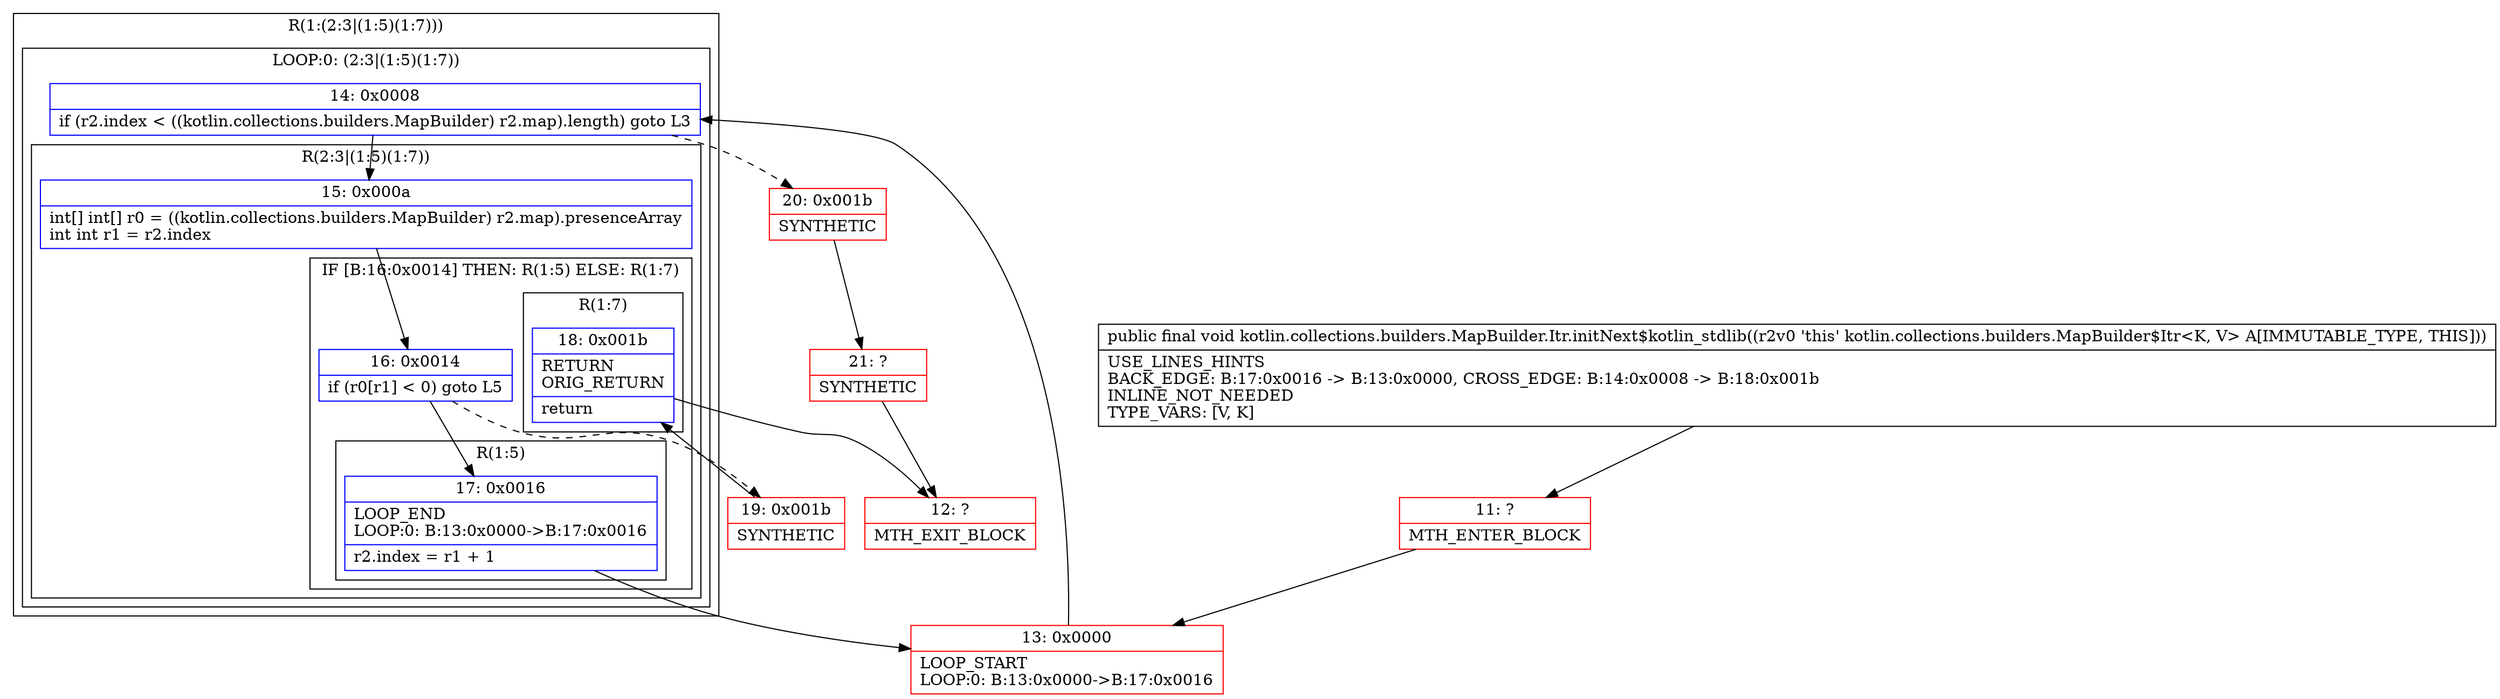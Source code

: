 digraph "CFG forkotlin.collections.builders.MapBuilder.Itr.initNext$kotlin_stdlib()V" {
subgraph cluster_Region_2070451398 {
label = "R(1:(2:3|(1:5)(1:7)))";
node [shape=record,color=blue];
subgraph cluster_LoopRegion_1252313826 {
label = "LOOP:0: (2:3|(1:5)(1:7))";
node [shape=record,color=blue];
Node_14 [shape=record,label="{14\:\ 0x0008|if (r2.index \< ((kotlin.collections.builders.MapBuilder) r2.map).length) goto L3\l}"];
subgraph cluster_Region_1093562632 {
label = "R(2:3|(1:5)(1:7))";
node [shape=record,color=blue];
Node_15 [shape=record,label="{15\:\ 0x000a|int[] int[] r0 = ((kotlin.collections.builders.MapBuilder) r2.map).presenceArray\lint int r1 = r2.index\l}"];
subgraph cluster_IfRegion_1654042543 {
label = "IF [B:16:0x0014] THEN: R(1:5) ELSE: R(1:7)";
node [shape=record,color=blue];
Node_16 [shape=record,label="{16\:\ 0x0014|if (r0[r1] \< 0) goto L5\l}"];
subgraph cluster_Region_1893216584 {
label = "R(1:5)";
node [shape=record,color=blue];
Node_17 [shape=record,label="{17\:\ 0x0016|LOOP_END\lLOOP:0: B:13:0x0000\-\>B:17:0x0016\l|r2.index = r1 + 1\l}"];
}
subgraph cluster_Region_1181855401 {
label = "R(1:7)";
node [shape=record,color=blue];
Node_18 [shape=record,label="{18\:\ 0x001b|RETURN\lORIG_RETURN\l|return\l}"];
}
}
}
}
}
Node_11 [shape=record,color=red,label="{11\:\ ?|MTH_ENTER_BLOCK\l}"];
Node_13 [shape=record,color=red,label="{13\:\ 0x0000|LOOP_START\lLOOP:0: B:13:0x0000\-\>B:17:0x0016\l}"];
Node_19 [shape=record,color=red,label="{19\:\ 0x001b|SYNTHETIC\l}"];
Node_12 [shape=record,color=red,label="{12\:\ ?|MTH_EXIT_BLOCK\l}"];
Node_20 [shape=record,color=red,label="{20\:\ 0x001b|SYNTHETIC\l}"];
Node_21 [shape=record,color=red,label="{21\:\ ?|SYNTHETIC\l}"];
MethodNode[shape=record,label="{public final void kotlin.collections.builders.MapBuilder.Itr.initNext$kotlin_stdlib((r2v0 'this' kotlin.collections.builders.MapBuilder$Itr\<K, V\> A[IMMUTABLE_TYPE, THIS]))  | USE_LINES_HINTS\lBACK_EDGE: B:17:0x0016 \-\> B:13:0x0000, CROSS_EDGE: B:14:0x0008 \-\> B:18:0x001b\lINLINE_NOT_NEEDED\lTYPE_VARS: [V, K]\l}"];
MethodNode -> Node_11;Node_14 -> Node_15;
Node_14 -> Node_20[style=dashed];
Node_15 -> Node_16;
Node_16 -> Node_17;
Node_16 -> Node_19[style=dashed];
Node_17 -> Node_13;
Node_18 -> Node_12;
Node_11 -> Node_13;
Node_13 -> Node_14;
Node_19 -> Node_18;
Node_20 -> Node_21;
Node_21 -> Node_12;
}

